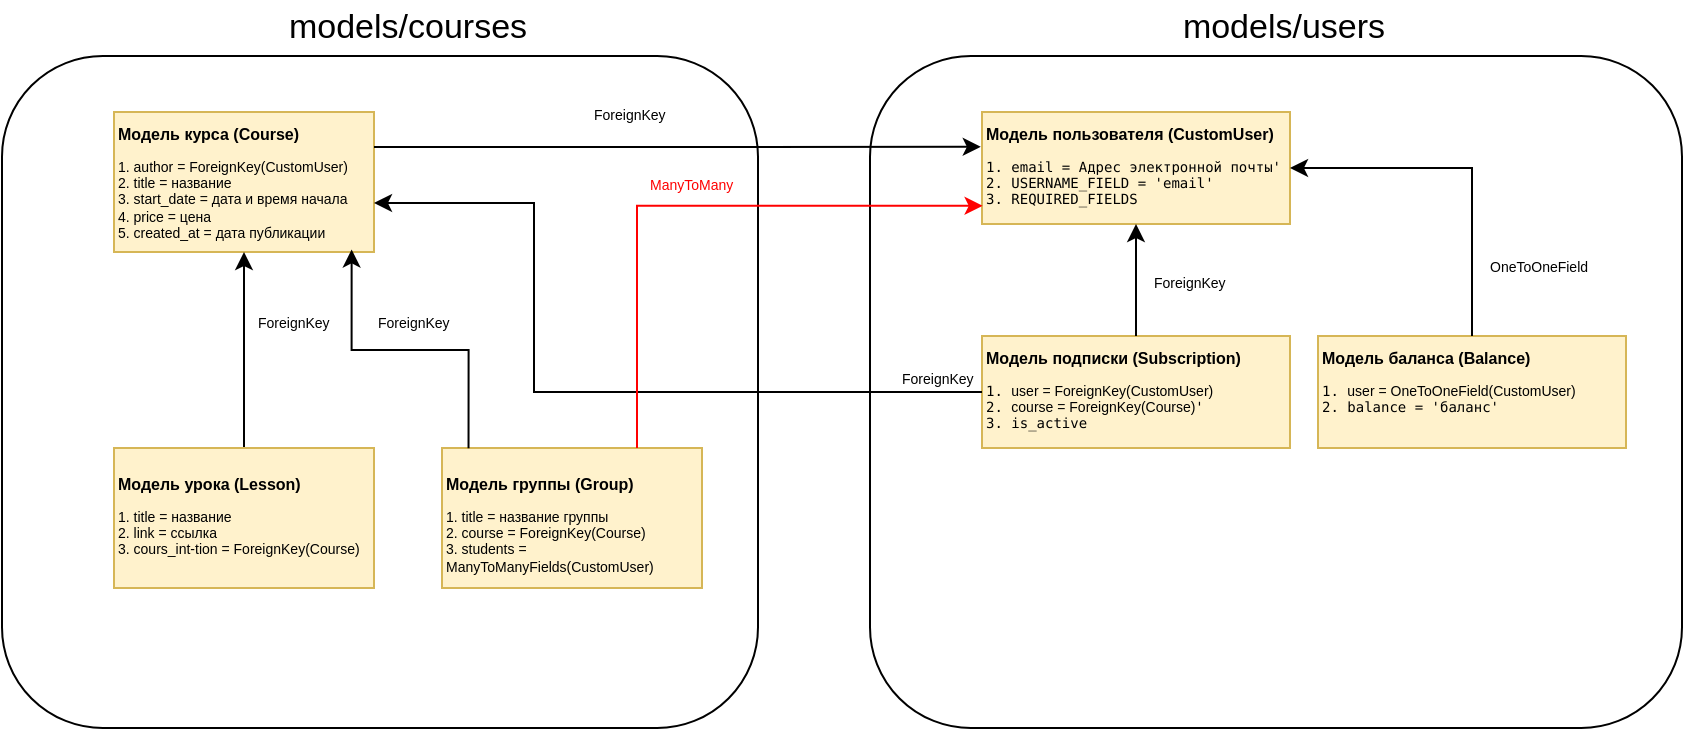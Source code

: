 <mxfile version="24.7.7">
  <diagram name="Страница — 1" id="eecr9tEUmHRlh3Sfqo-X">
    <mxGraphModel dx="1497" dy="805" grid="1" gridSize="14" guides="1" tooltips="1" connect="1" arrows="1" fold="1" page="1" pageScale="1" pageWidth="1169" pageHeight="1654" math="0" shadow="0">
      <root>
        <mxCell id="0" />
        <mxCell id="1" parent="0" />
        <mxCell id="4TAN4mH8XY3hnQxlyrwP-12" value="" style="rounded=1;whiteSpace=wrap;html=1;" vertex="1" parent="1">
          <mxGeometry y="28" width="378" height="336" as="geometry" />
        </mxCell>
        <mxCell id="4TAN4mH8XY3hnQxlyrwP-1" value="&lt;h1 style=&quot;line-height: 19px; white-space: pre;&quot;&gt;&lt;br&gt;&lt;/h1&gt;" style="rounded=0;whiteSpace=wrap;html=1;labelBackgroundColor=none;fillColor=#fff2cc;strokeColor=#d6b656;align=center;fontColor=default;verticalAlign=bottom;" vertex="1" parent="1">
          <mxGeometry x="56" y="56" width="130" height="70" as="geometry" />
        </mxCell>
        <mxCell id="4TAN4mH8XY3hnQxlyrwP-4" value="&lt;h1 style=&quot;margin-top: 0px; font-size: 8px;&quot;&gt;Модель курса (Course)&lt;/h1&gt;&lt;p style=&quot;font-size: 7px;&quot;&gt;&lt;font style=&quot;font-size: 7px;&quot;&gt;1. author = ForeignKey(CustomUser)&lt;br&gt;2. title = название&lt;br&gt;3. start_date = дата и время начала&amp;nbsp;&lt;br&gt;4. price = цена&lt;br&gt;5. created_at = дата публикации&lt;/font&gt;&lt;/p&gt;" style="text;html=1;whiteSpace=wrap;overflow=hidden;rounded=0;" vertex="1" parent="1">
          <mxGeometry x="56" y="56" width="130" height="70" as="geometry" />
        </mxCell>
        <mxCell id="4TAN4mH8XY3hnQxlyrwP-9" style="edgeStyle=orthogonalEdgeStyle;rounded=0;orthogonalLoop=1;jettySize=auto;html=1;exitX=0.5;exitY=0;exitDx=0;exitDy=0;fontColor=#FF0000;" edge="1" parent="1" source="4TAN4mH8XY3hnQxlyrwP-5" target="4TAN4mH8XY3hnQxlyrwP-4">
          <mxGeometry relative="1" as="geometry" />
        </mxCell>
        <mxCell id="4TAN4mH8XY3hnQxlyrwP-5" value="&lt;h1 style=&quot;line-height: 19px; white-space: pre;&quot;&gt;&lt;br&gt;&lt;/h1&gt;" style="rounded=0;whiteSpace=wrap;html=1;labelBackgroundColor=none;fillColor=#fff2cc;strokeColor=#d6b656;align=center;fontColor=default;verticalAlign=bottom;" vertex="1" parent="1">
          <mxGeometry x="56" y="224" width="130" height="70" as="geometry" />
        </mxCell>
        <mxCell id="4TAN4mH8XY3hnQxlyrwP-6" value="&lt;h1 style=&quot;margin-top: 0px; font-size: 8px;&quot;&gt;Модель урока (Lesson)&lt;/h1&gt;&lt;p style=&quot;font-size: 7px;&quot;&gt;&lt;font style=&quot;font-size: 7px;&quot;&gt;1. title = название&lt;br&gt;2. link = ссылка&lt;br&gt;3. cours_int-tion = ForeignKey(Course)&amp;nbsp;&amp;nbsp;&lt;br&gt;&lt;br&gt;&lt;/font&gt;&lt;/p&gt;" style="text;html=1;whiteSpace=wrap;overflow=hidden;rounded=0;" vertex="1" parent="1">
          <mxGeometry x="56" y="231" width="130" height="56" as="geometry" />
        </mxCell>
        <mxCell id="4TAN4mH8XY3hnQxlyrwP-13" value="&lt;font style=&quot;font-size: 17px;&quot;&gt;models/courses&lt;/font&gt;" style="text;html=1;align=center;verticalAlign=middle;whiteSpace=wrap;rounded=0;" vertex="1" parent="1">
          <mxGeometry x="147" width="112" height="28" as="geometry" />
        </mxCell>
        <mxCell id="4TAN4mH8XY3hnQxlyrwP-14" value="" style="rounded=1;whiteSpace=wrap;html=1;" vertex="1" parent="1">
          <mxGeometry x="434" y="28" width="406" height="336" as="geometry" />
        </mxCell>
        <mxCell id="4TAN4mH8XY3hnQxlyrwP-21" value="&lt;font style=&quot;font-size: 17px;&quot;&gt;models/users&lt;/font&gt;" style="text;html=1;align=center;verticalAlign=middle;whiteSpace=wrap;rounded=0;" vertex="1" parent="1">
          <mxGeometry x="585" width="112" height="28" as="geometry" />
        </mxCell>
        <mxCell id="4TAN4mH8XY3hnQxlyrwP-29" value="&lt;h1 style=&quot;line-height: 19px; white-space: pre;&quot;&gt;&lt;br&gt;&lt;/h1&gt;" style="rounded=0;whiteSpace=wrap;html=1;labelBackgroundColor=none;fillColor=#fff2cc;strokeColor=#d6b656;align=center;fontColor=default;verticalAlign=bottom;" vertex="1" parent="1">
          <mxGeometry x="490" y="56" width="154" height="56" as="geometry" />
        </mxCell>
        <mxCell id="4TAN4mH8XY3hnQxlyrwP-24" value="&lt;h1 style=&quot;margin-top: 0px; font-size: 8px;&quot;&gt;Модель пользователя (CustomUser)&lt;/h1&gt;&lt;p style=&quot;font-size: 7px;&quot;&gt;&lt;span style=&quot;font-family: &amp;quot;Droid Sans Mono&amp;quot;, &amp;quot;monospace&amp;quot;, monospace; white-space: pre;&quot;&gt;1. email = &lt;/span&gt;&lt;span style=&quot;font-family: &amp;quot;Droid Sans Mono&amp;quot;, &amp;quot;monospace&amp;quot;, monospace; white-space: pre;&quot;&gt;Адрес электронной почты&#39;&lt;/span&gt;&lt;span style=&quot;font-family: &amp;quot;Droid Sans Mono&amp;quot;, &amp;quot;monospace&amp;quot;, monospace; white-space: pre;&quot;&gt;&lt;br&gt;&lt;/span&gt;&lt;span style=&quot;font-family: &amp;quot;Droid Sans Mono&amp;quot;, &amp;quot;monospace&amp;quot;, monospace; white-space: pre;&quot;&gt;2. USERNAME_FIELD = &#39;email&#39;&lt;br&gt;&lt;/span&gt;&lt;span style=&quot;font-family: &amp;quot;Droid Sans Mono&amp;quot;, &amp;quot;monospace&amp;quot;, monospace; white-space: pre;&quot;&gt;3. REQUIRED_FIELDS &lt;/span&gt;&lt;br&gt;&lt;/p&gt;" style="text;html=1;whiteSpace=wrap;overflow=hidden;rounded=0;" vertex="1" parent="1">
          <mxGeometry x="490" y="56" width="154" height="56" as="geometry" />
        </mxCell>
        <mxCell id="4TAN4mH8XY3hnQxlyrwP-31" value="&lt;h1 style=&quot;line-height: 19px; white-space: pre;&quot;&gt;&lt;br&gt;&lt;/h1&gt;" style="rounded=0;whiteSpace=wrap;html=1;labelBackgroundColor=none;fillColor=#fff2cc;strokeColor=#d6b656;align=center;fontColor=default;verticalAlign=bottom;" vertex="1" parent="1">
          <mxGeometry x="490" y="168" width="154" height="56" as="geometry" />
        </mxCell>
        <mxCell id="4TAN4mH8XY3hnQxlyrwP-36" style="edgeStyle=orthogonalEdgeStyle;rounded=0;orthogonalLoop=1;jettySize=auto;html=1;exitX=0.5;exitY=0;exitDx=0;exitDy=0;entryX=0.5;entryY=1;entryDx=0;entryDy=0;" edge="1" parent="1" source="4TAN4mH8XY3hnQxlyrwP-32" target="4TAN4mH8XY3hnQxlyrwP-24">
          <mxGeometry relative="1" as="geometry" />
        </mxCell>
        <mxCell id="4TAN4mH8XY3hnQxlyrwP-32" value="&lt;h1 style=&quot;margin-top: 0px; font-size: 8px;&quot;&gt;Модель подписки (Subscription)&lt;/h1&gt;&lt;p style=&quot;font-size: 7px;&quot;&gt;&lt;span style=&quot;font-family: &amp;quot;Droid Sans Mono&amp;quot;, &amp;quot;monospace&amp;quot;, monospace; white-space: pre;&quot;&gt;1. &lt;/span&gt;user = ForeignKey(CustomUser)&lt;span style=&quot;font-family: &amp;quot;Droid Sans Mono&amp;quot;, &amp;quot;monospace&amp;quot;, monospace; white-space: pre;&quot;&gt;&lt;br&gt;&lt;/span&gt;&lt;span style=&quot;font-family: &amp;quot;Droid Sans Mono&amp;quot;, &amp;quot;monospace&amp;quot;, monospace; white-space: pre;&quot;&gt;2. &lt;/span&gt;course = ForeignKey(Course)&lt;span style=&quot;font-family: &amp;quot;Droid Sans Mono&amp;quot;, &amp;quot;monospace&amp;quot;, monospace; white-space: pre;&quot;&gt;&#39;&lt;br&gt;&lt;/span&gt;&lt;span style=&quot;font-family: &amp;quot;Droid Sans Mono&amp;quot;, &amp;quot;monospace&amp;quot;, monospace; white-space: pre;&quot;&gt;3. is_active  &lt;/span&gt;&lt;br&gt;&lt;/p&gt;" style="text;html=1;whiteSpace=wrap;overflow=hidden;rounded=0;" vertex="1" parent="1">
          <mxGeometry x="490" y="168" width="154" height="56" as="geometry" />
        </mxCell>
        <mxCell id="4TAN4mH8XY3hnQxlyrwP-38" style="edgeStyle=orthogonalEdgeStyle;rounded=0;orthogonalLoop=1;jettySize=auto;html=1;exitX=0;exitY=0.5;exitDx=0;exitDy=0;entryX=1;entryY=0.5;entryDx=0;entryDy=0;" edge="1" parent="1" source="4TAN4mH8XY3hnQxlyrwP-32">
          <mxGeometry relative="1" as="geometry">
            <mxPoint x="528.5" y="178.5" as="sourcePoint" />
            <mxPoint x="186.0" y="101.5" as="targetPoint" />
            <Array as="points">
              <mxPoint x="490" y="196" />
              <mxPoint x="266" y="196" />
              <mxPoint x="266" y="101" />
            </Array>
          </mxGeometry>
        </mxCell>
        <mxCell id="4TAN4mH8XY3hnQxlyrwP-43" value="&lt;h1 style=&quot;line-height: 19px; white-space: pre;&quot;&gt;&lt;br&gt;&lt;/h1&gt;" style="rounded=0;whiteSpace=wrap;html=1;labelBackgroundColor=none;fillColor=#fff2cc;strokeColor=#d6b656;align=center;fontColor=default;verticalAlign=bottom;" vertex="1" parent="1">
          <mxGeometry x="658" y="168" width="154" height="56" as="geometry" />
        </mxCell>
        <mxCell id="4TAN4mH8XY3hnQxlyrwP-45" style="edgeStyle=orthogonalEdgeStyle;rounded=0;orthogonalLoop=1;jettySize=auto;html=1;exitX=0.5;exitY=0;exitDx=0;exitDy=0;entryX=1;entryY=0.5;entryDx=0;entryDy=0;" edge="1" parent="1" source="4TAN4mH8XY3hnQxlyrwP-44" target="4TAN4mH8XY3hnQxlyrwP-24">
          <mxGeometry relative="1" as="geometry" />
        </mxCell>
        <mxCell id="4TAN4mH8XY3hnQxlyrwP-44" value="&lt;h1 style=&quot;margin-top: 0px; font-size: 8px;&quot;&gt;Модель баланса (Balance)&lt;/h1&gt;&lt;p style=&quot;font-size: 7px;&quot;&gt;&lt;span style=&quot;font-family: &amp;quot;Droid Sans Mono&amp;quot;, &amp;quot;monospace&amp;quot;, monospace; white-space: pre;&quot;&gt;1. &lt;/span&gt;user = OneToOneField(CustomUser)&lt;span style=&quot;font-family: &amp;quot;Droid Sans Mono&amp;quot;, &amp;quot;monospace&amp;quot;, monospace; white-space: pre;&quot;&gt;&lt;br&gt;&lt;/span&gt;&lt;span style=&quot;font-family: &amp;quot;Droid Sans Mono&amp;quot;, &amp;quot;monospace&amp;quot;, monospace; white-space: pre;&quot;&gt;2. balance = &#39;баланс&#39;&lt;br&gt;&lt;/span&gt;&lt;br&gt;&lt;/p&gt;" style="text;html=1;whiteSpace=wrap;overflow=hidden;rounded=0;" vertex="1" parent="1">
          <mxGeometry x="658" y="168" width="154" height="56" as="geometry" />
        </mxCell>
        <mxCell id="4TAN4mH8XY3hnQxlyrwP-46" value="&lt;span style=&quot;font-size: 7px;&quot;&gt;OneToOneField&lt;/span&gt;" style="text;whiteSpace=wrap;html=1;" vertex="1" parent="1">
          <mxGeometry x="742" y="118" width="56" height="28" as="geometry" />
        </mxCell>
        <mxCell id="4TAN4mH8XY3hnQxlyrwP-47" value="&lt;span style=&quot;font-size: 7px;&quot;&gt;ForeignKey&lt;/span&gt;" style="text;whiteSpace=wrap;html=1;" vertex="1" parent="1">
          <mxGeometry x="574" y="126" width="56" height="28" as="geometry" />
        </mxCell>
        <mxCell id="4TAN4mH8XY3hnQxlyrwP-48" value="&lt;span style=&quot;font-size: 7px;&quot;&gt;ForeignKey&lt;/span&gt;" style="text;whiteSpace=wrap;html=1;" vertex="1" parent="1">
          <mxGeometry x="448" y="174" width="56" height="28" as="geometry" />
        </mxCell>
        <mxCell id="4TAN4mH8XY3hnQxlyrwP-49" value="&lt;span style=&quot;font-size: 7px;&quot;&gt;ForeignKey&lt;/span&gt;" style="text;whiteSpace=wrap;html=1;" vertex="1" parent="1">
          <mxGeometry x="126" y="146" width="56" height="28" as="geometry" />
        </mxCell>
        <mxCell id="4TAN4mH8XY3hnQxlyrwP-50" style="edgeStyle=orthogonalEdgeStyle;rounded=0;orthogonalLoop=1;jettySize=auto;html=1;exitX=1;exitY=0.25;exitDx=0;exitDy=0;entryX=-0.004;entryY=0.311;entryDx=0;entryDy=0;entryPerimeter=0;" edge="1" parent="1" source="4TAN4mH8XY3hnQxlyrwP-4" target="4TAN4mH8XY3hnQxlyrwP-24">
          <mxGeometry relative="1" as="geometry" />
        </mxCell>
        <mxCell id="4TAN4mH8XY3hnQxlyrwP-53" value="&lt;span style=&quot;font-size: 7px;&quot;&gt;ForeignKey&lt;/span&gt;" style="text;whiteSpace=wrap;html=1;" vertex="1" parent="1">
          <mxGeometry x="294" y="42" width="56" height="28" as="geometry" />
        </mxCell>
        <mxCell id="4TAN4mH8XY3hnQxlyrwP-55" value="&lt;h1 style=&quot;line-height: 19px; white-space: pre;&quot;&gt;&lt;br&gt;&lt;/h1&gt;" style="rounded=0;whiteSpace=wrap;html=1;labelBackgroundColor=none;fillColor=#fff2cc;strokeColor=#d6b656;align=center;fontColor=default;verticalAlign=bottom;" vertex="1" parent="1">
          <mxGeometry x="220" y="224" width="130" height="70" as="geometry" />
        </mxCell>
        <mxCell id="4TAN4mH8XY3hnQxlyrwP-57" value="&lt;h1 style=&quot;margin-top: 0px; font-size: 8px;&quot;&gt;Модель группы (Group)&lt;/h1&gt;&lt;p style=&quot;font-size: 7px;&quot;&gt;&lt;font style=&quot;font-size: 7px;&quot;&gt;1. title = название группы&lt;br&gt;2. course = ForeignKey(Course)&lt;br&gt;3. students = ManyToManyFields(CustomUser)&amp;nbsp;&amp;nbsp;&lt;br&gt;&lt;br&gt;&lt;/font&gt;&lt;/p&gt;" style="text;html=1;whiteSpace=wrap;overflow=hidden;rounded=0;" vertex="1" parent="1">
          <mxGeometry x="220" y="231" width="130" height="56" as="geometry" />
        </mxCell>
        <mxCell id="4TAN4mH8XY3hnQxlyrwP-58" style="edgeStyle=orthogonalEdgeStyle;rounded=0;orthogonalLoop=1;jettySize=auto;html=1;exitX=0.102;exitY=0.002;exitDx=0;exitDy=0;entryX=0.914;entryY=0.982;entryDx=0;entryDy=0;entryPerimeter=0;exitPerimeter=0;" edge="1" parent="1" source="4TAN4mH8XY3hnQxlyrwP-55" target="4TAN4mH8XY3hnQxlyrwP-4">
          <mxGeometry relative="1" as="geometry" />
        </mxCell>
        <mxCell id="4TAN4mH8XY3hnQxlyrwP-59" value="&lt;span style=&quot;font-size: 7px;&quot;&gt;ForeignKey&lt;/span&gt;" style="text;whiteSpace=wrap;html=1;" vertex="1" parent="1">
          <mxGeometry x="186" y="146" width="56" height="28" as="geometry" />
        </mxCell>
        <mxCell id="4TAN4mH8XY3hnQxlyrwP-60" style="edgeStyle=orthogonalEdgeStyle;rounded=0;orthogonalLoop=1;jettySize=auto;html=1;exitX=0.75;exitY=0;exitDx=0;exitDy=0;entryX=0.002;entryY=0.838;entryDx=0;entryDy=0;entryPerimeter=0;strokeColor=#FF0000;" edge="1" parent="1" source="4TAN4mH8XY3hnQxlyrwP-55" target="4TAN4mH8XY3hnQxlyrwP-24">
          <mxGeometry relative="1" as="geometry" />
        </mxCell>
        <mxCell id="4TAN4mH8XY3hnQxlyrwP-61" value="&lt;span style=&quot;font-size: 7px;&quot;&gt;ManyToMany&lt;/span&gt;" style="text;whiteSpace=wrap;html=1;fontColor=#ff0000;" vertex="1" parent="1">
          <mxGeometry x="322" y="77" width="56" height="28" as="geometry" />
        </mxCell>
      </root>
    </mxGraphModel>
  </diagram>
</mxfile>

